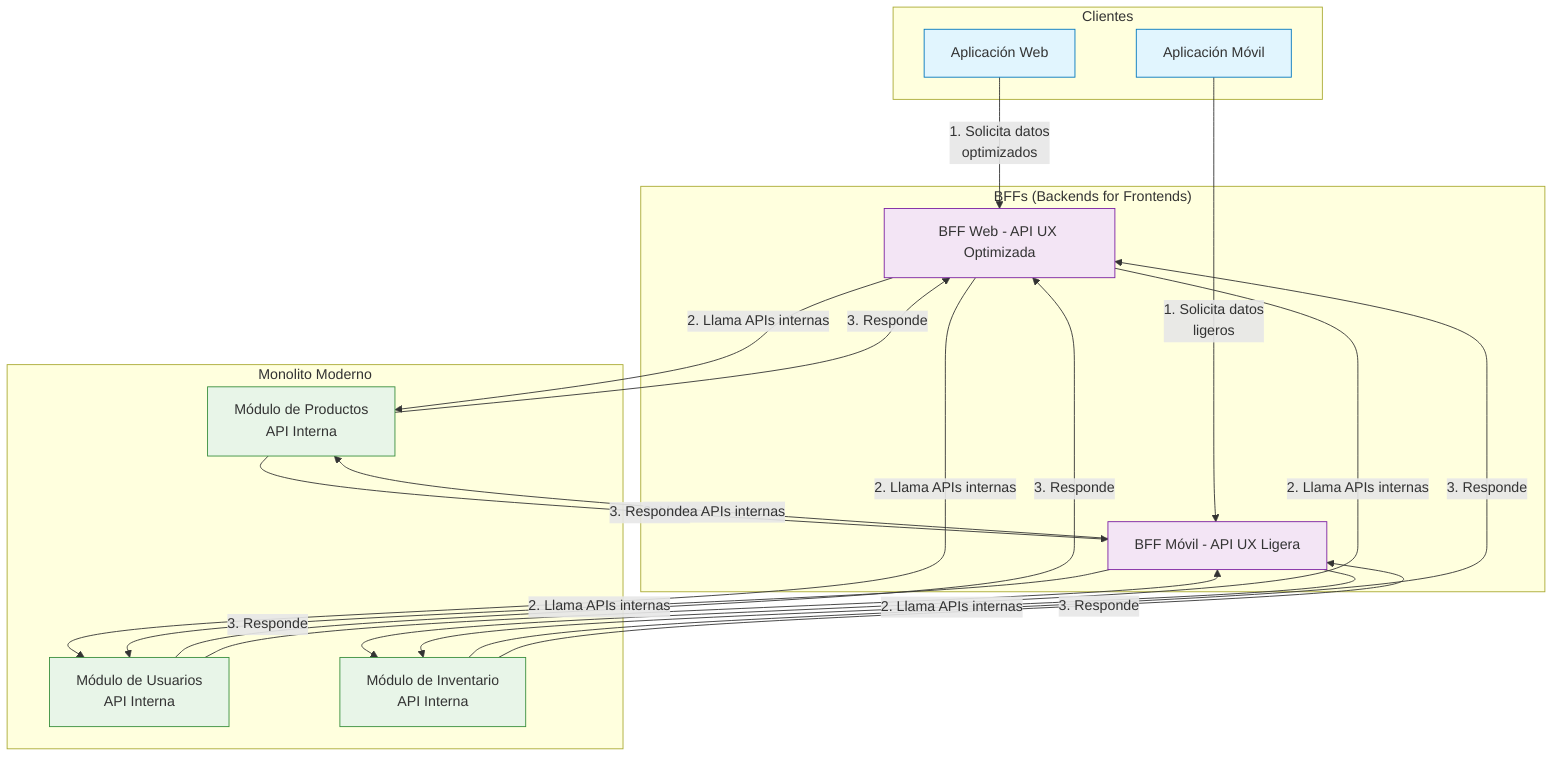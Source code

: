 graph TD
    %% Clientes frontend
    subgraph Clientes
        A[Aplicación Web]
        B[Aplicación Móvil]
    end

    %% Capa BFF (API UX específica por cliente)
    subgraph "BFFs (Backends for Frontends)"
        direction LR
        C[BFF Web - API UX Optimizada]
        D[BFF Móvil - API UX Ligera]
    end

    %% Monolito Moderno
    subgraph "Monolito Moderno"
        E[Módulo de Productos<br/>API Interna]
        F[Módulo de Usuarios<br/>API Interna]
        G[Módulo de Inventario<br/>API Interna]
    end

    %% Flujos de comunicación
    A -->|"1. Solicita datos<br/>optimizados"| C
    B -->|"1. Solicita datos<br/>ligeros"| D

    C -->|"2. Llama APIs internas"| E
    C -->|"2. Llama APIs internas"| F
    C -->|"2. Llama APIs internas"| G

    D -->|"2. Llama APIs internas"| E
    D -->|"2. Llama APIs internas"| F
    D -->|"2. Llama APIs internas"| G

    E -->|"3. Responde"| C
    F -->|"3. Responde"| C
    G -->|"3. Responde"| C

    E -->|"3. Responde"| D
    F -->|"3. Responde"| D
    G -->|"3. Responde"| D

    %% Estilos
    classDef cliente fill:#e1f5fe,stroke:#0277bd
    classDef bff fill:#f3e5f5,stroke:#7b1fa2
    classDef monolito fill:#e8f5e8,stroke:#388e3c
    
    class A,B cliente
    class C,D bff
    class E,F,G monolito